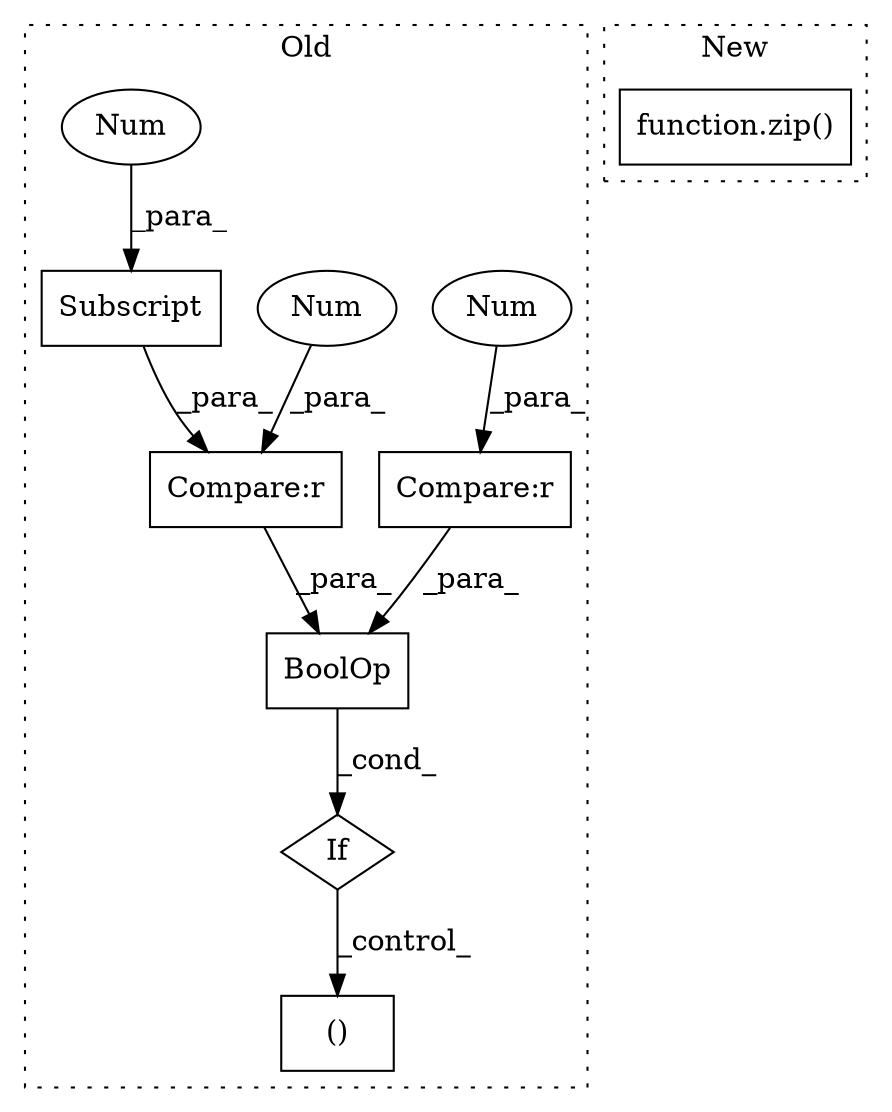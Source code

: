 digraph G {
subgraph cluster0 {
1 [label="BoolOp" a="72" s="12635" l="30" shape="box"];
3 [label="If" a="96" s="12632" l="3" shape="diamond"];
4 [label="Compare:r" a="40" s="12635" l="13" shape="box"];
5 [label="Compare:r" a="40" s="12653" l="12" shape="box"];
6 [label="()" a="54" s="12688" l="2" shape="box"];
7 [label="Subscript" a="63" s="12653,0" l="9,0" shape="box"];
8 [label="Num" a="76" s="12664" l="1" shape="ellipse"];
9 [label="Num" a="76" s="12647" l="1" shape="ellipse"];
10 [label="Num" a="76" s="12660" l="1" shape="ellipse"];
label = "Old";
style="dotted";
}
subgraph cluster1 {
2 [label="function.zip()" a="75" s="4360,4394" l="4,1" shape="box"];
label = "New";
style="dotted";
}
1 -> 3 [label="_cond_"];
3 -> 6 [label="_control_"];
4 -> 1 [label="_para_"];
5 -> 1 [label="_para_"];
7 -> 5 [label="_para_"];
8 -> 5 [label="_para_"];
9 -> 4 [label="_para_"];
10 -> 7 [label="_para_"];
}